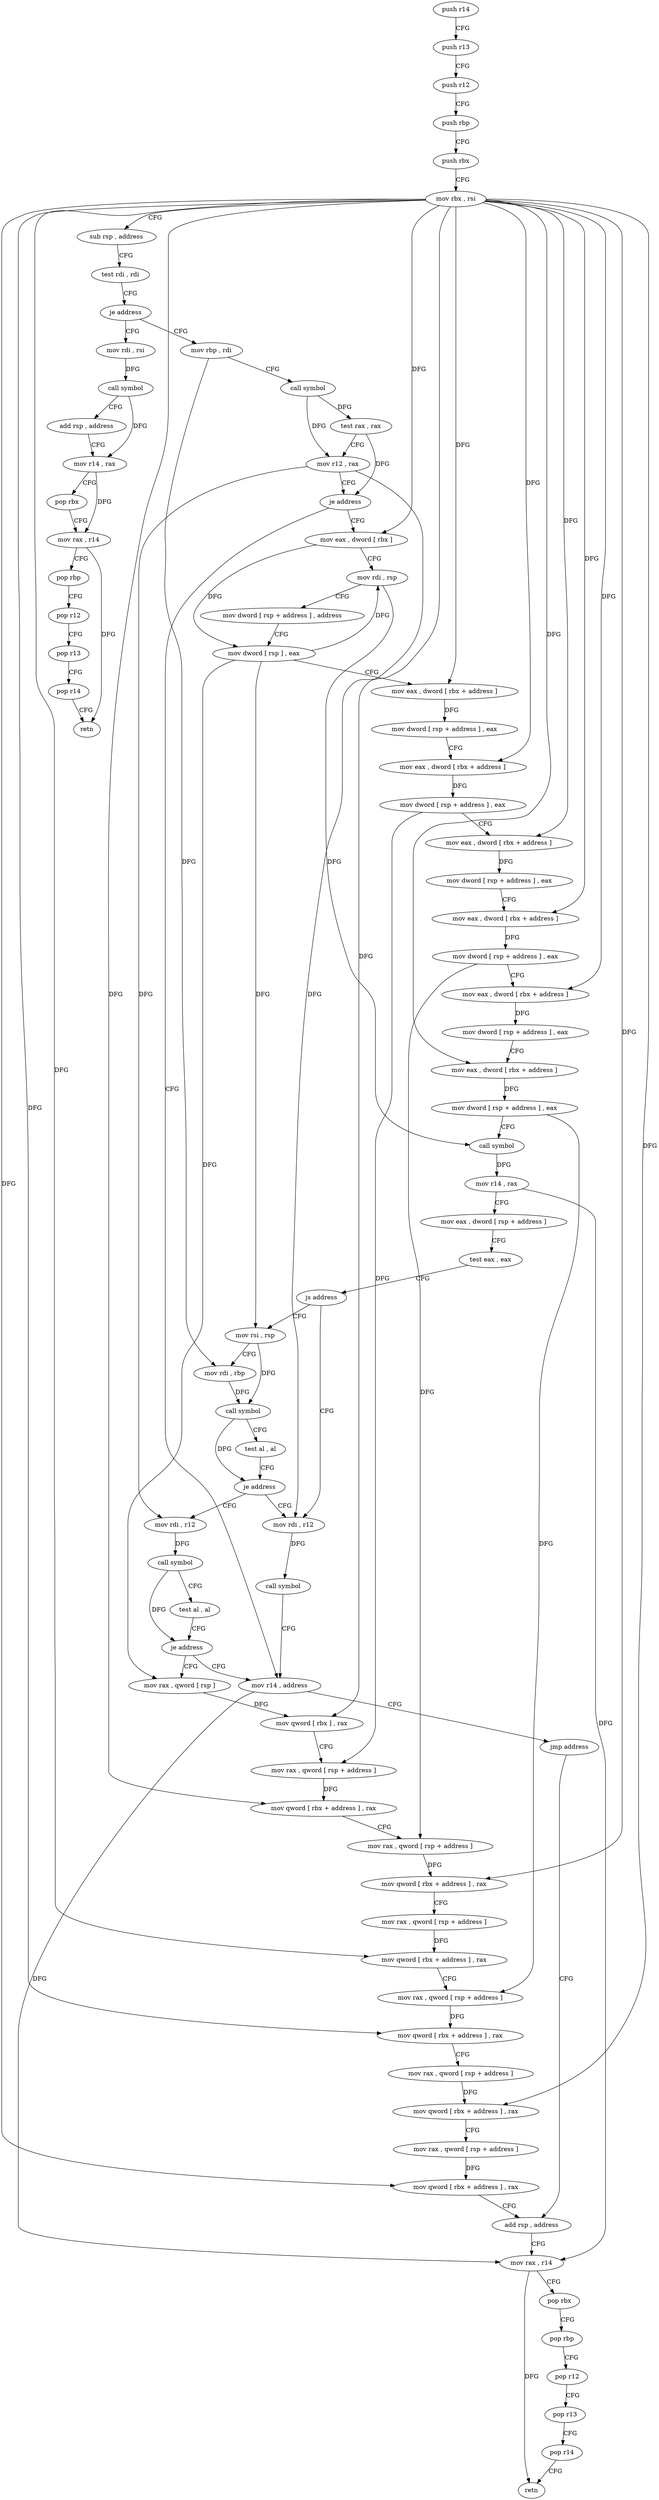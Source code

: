 digraph "func" {
"279872" [label = "push r14" ]
"279874" [label = "push r13" ]
"279876" [label = "push r12" ]
"279878" [label = "push rbp" ]
"279879" [label = "push rbx" ]
"279880" [label = "mov rbx , rsi" ]
"279883" [label = "sub rsp , address" ]
"279887" [label = "test rdi , rdi" ]
"279890" [label = "je address" ]
"280120" [label = "mov rdi , rsi" ]
"279896" [label = "mov rbp , rdi" ]
"280123" [label = "call symbol" ]
"280128" [label = "add rsp , address" ]
"280132" [label = "mov r14 , rax" ]
"280135" [label = "pop rbx" ]
"280136" [label = "mov rax , r14" ]
"280139" [label = "pop rbp" ]
"280140" [label = "pop r12" ]
"280142" [label = "pop r13" ]
"280144" [label = "pop r14" ]
"280146" [label = "retn" ]
"279899" [label = "call symbol" ]
"279904" [label = "test rax , rax" ]
"279907" [label = "mov r12 , rax" ]
"279910" [label = "je address" ]
"280104" [label = "mov r14 , address" ]
"279916" [label = "mov eax , dword [ rbx ]" ]
"280111" [label = "jmp address" ]
"280078" [label = "add rsp , address" ]
"279918" [label = "mov rdi , rsp" ]
"279921" [label = "mov dword [ rsp + address ] , address" ]
"279929" [label = "mov dword [ rsp ] , eax" ]
"279932" [label = "mov eax , dword [ rbx + address ]" ]
"279935" [label = "mov dword [ rsp + address ] , eax" ]
"279939" [label = "mov eax , dword [ rbx + address ]" ]
"279942" [label = "mov dword [ rsp + address ] , eax" ]
"279946" [label = "mov eax , dword [ rbx + address ]" ]
"279949" [label = "mov dword [ rsp + address ] , eax" ]
"279953" [label = "mov eax , dword [ rbx + address ]" ]
"279956" [label = "mov dword [ rsp + address ] , eax" ]
"279960" [label = "mov eax , dword [ rbx + address ]" ]
"279963" [label = "mov dword [ rsp + address ] , eax" ]
"279967" [label = "mov eax , dword [ rbx + address ]" ]
"279970" [label = "mov dword [ rsp + address ] , eax" ]
"279974" [label = "call symbol" ]
"279979" [label = "mov r14 , rax" ]
"279982" [label = "mov eax , dword [ rsp + address ]" ]
"279986" [label = "test eax , eax" ]
"279988" [label = "js address" ]
"280096" [label = "mov rdi , r12" ]
"279990" [label = "mov rsi , rsp" ]
"280082" [label = "mov rax , r14" ]
"280085" [label = "pop rbx" ]
"280086" [label = "pop rbp" ]
"280087" [label = "pop r12" ]
"280089" [label = "pop r13" ]
"280091" [label = "pop r14" ]
"280093" [label = "retn" ]
"280099" [label = "call symbol" ]
"279993" [label = "mov rdi , rbp" ]
"279996" [label = "call symbol" ]
"280001" [label = "test al , al" ]
"280003" [label = "je address" ]
"280005" [label = "mov rdi , r12" ]
"280008" [label = "call symbol" ]
"280013" [label = "test al , al" ]
"280015" [label = "je address" ]
"280017" [label = "mov rax , qword [ rsp ]" ]
"280021" [label = "mov qword [ rbx ] , rax" ]
"280024" [label = "mov rax , qword [ rsp + address ]" ]
"280029" [label = "mov qword [ rbx + address ] , rax" ]
"280033" [label = "mov rax , qword [ rsp + address ]" ]
"280038" [label = "mov qword [ rbx + address ] , rax" ]
"280042" [label = "mov rax , qword [ rsp + address ]" ]
"280047" [label = "mov qword [ rbx + address ] , rax" ]
"280051" [label = "mov rax , qword [ rsp + address ]" ]
"280056" [label = "mov qword [ rbx + address ] , rax" ]
"280060" [label = "mov rax , qword [ rsp + address ]" ]
"280065" [label = "mov qword [ rbx + address ] , rax" ]
"280069" [label = "mov rax , qword [ rsp + address ]" ]
"280074" [label = "mov qword [ rbx + address ] , rax" ]
"279872" -> "279874" [ label = "CFG" ]
"279874" -> "279876" [ label = "CFG" ]
"279876" -> "279878" [ label = "CFG" ]
"279878" -> "279879" [ label = "CFG" ]
"279879" -> "279880" [ label = "CFG" ]
"279880" -> "279883" [ label = "CFG" ]
"279880" -> "279916" [ label = "DFG" ]
"279880" -> "279932" [ label = "DFG" ]
"279880" -> "279939" [ label = "DFG" ]
"279880" -> "279946" [ label = "DFG" ]
"279880" -> "279953" [ label = "DFG" ]
"279880" -> "279960" [ label = "DFG" ]
"279880" -> "279967" [ label = "DFG" ]
"279880" -> "280021" [ label = "DFG" ]
"279880" -> "280029" [ label = "DFG" ]
"279880" -> "280038" [ label = "DFG" ]
"279880" -> "280047" [ label = "DFG" ]
"279880" -> "280056" [ label = "DFG" ]
"279880" -> "280065" [ label = "DFG" ]
"279880" -> "280074" [ label = "DFG" ]
"279883" -> "279887" [ label = "CFG" ]
"279887" -> "279890" [ label = "CFG" ]
"279890" -> "280120" [ label = "CFG" ]
"279890" -> "279896" [ label = "CFG" ]
"280120" -> "280123" [ label = "DFG" ]
"279896" -> "279899" [ label = "CFG" ]
"279896" -> "279993" [ label = "DFG" ]
"280123" -> "280128" [ label = "CFG" ]
"280123" -> "280132" [ label = "DFG" ]
"280128" -> "280132" [ label = "CFG" ]
"280132" -> "280135" [ label = "CFG" ]
"280132" -> "280136" [ label = "DFG" ]
"280135" -> "280136" [ label = "CFG" ]
"280136" -> "280139" [ label = "CFG" ]
"280136" -> "280146" [ label = "DFG" ]
"280139" -> "280140" [ label = "CFG" ]
"280140" -> "280142" [ label = "CFG" ]
"280142" -> "280144" [ label = "CFG" ]
"280144" -> "280146" [ label = "CFG" ]
"279899" -> "279904" [ label = "DFG" ]
"279899" -> "279907" [ label = "DFG" ]
"279904" -> "279907" [ label = "CFG" ]
"279904" -> "279910" [ label = "DFG" ]
"279907" -> "279910" [ label = "CFG" ]
"279907" -> "280096" [ label = "DFG" ]
"279907" -> "280005" [ label = "DFG" ]
"279910" -> "280104" [ label = "CFG" ]
"279910" -> "279916" [ label = "CFG" ]
"280104" -> "280111" [ label = "CFG" ]
"280104" -> "280082" [ label = "DFG" ]
"279916" -> "279918" [ label = "CFG" ]
"279916" -> "279929" [ label = "DFG" ]
"280111" -> "280078" [ label = "CFG" ]
"280078" -> "280082" [ label = "CFG" ]
"279918" -> "279921" [ label = "CFG" ]
"279918" -> "279974" [ label = "DFG" ]
"279921" -> "279929" [ label = "CFG" ]
"279929" -> "279932" [ label = "CFG" ]
"279929" -> "279918" [ label = "DFG" ]
"279929" -> "280017" [ label = "DFG" ]
"279929" -> "279990" [ label = "DFG" ]
"279932" -> "279935" [ label = "DFG" ]
"279935" -> "279939" [ label = "CFG" ]
"279939" -> "279942" [ label = "DFG" ]
"279942" -> "279946" [ label = "CFG" ]
"279942" -> "280024" [ label = "DFG" ]
"279946" -> "279949" [ label = "DFG" ]
"279949" -> "279953" [ label = "CFG" ]
"279953" -> "279956" [ label = "DFG" ]
"279956" -> "279960" [ label = "CFG" ]
"279956" -> "280033" [ label = "DFG" ]
"279960" -> "279963" [ label = "DFG" ]
"279963" -> "279967" [ label = "CFG" ]
"279967" -> "279970" [ label = "DFG" ]
"279970" -> "279974" [ label = "CFG" ]
"279970" -> "280051" [ label = "DFG" ]
"279974" -> "279979" [ label = "DFG" ]
"279979" -> "279982" [ label = "CFG" ]
"279979" -> "280082" [ label = "DFG" ]
"279982" -> "279986" [ label = "CFG" ]
"279986" -> "279988" [ label = "CFG" ]
"279988" -> "280096" [ label = "CFG" ]
"279988" -> "279990" [ label = "CFG" ]
"280096" -> "280099" [ label = "DFG" ]
"279990" -> "279993" [ label = "CFG" ]
"279990" -> "279996" [ label = "DFG" ]
"280082" -> "280085" [ label = "CFG" ]
"280082" -> "280093" [ label = "DFG" ]
"280085" -> "280086" [ label = "CFG" ]
"280086" -> "280087" [ label = "CFG" ]
"280087" -> "280089" [ label = "CFG" ]
"280089" -> "280091" [ label = "CFG" ]
"280091" -> "280093" [ label = "CFG" ]
"280099" -> "280104" [ label = "CFG" ]
"279993" -> "279996" [ label = "DFG" ]
"279996" -> "280001" [ label = "CFG" ]
"279996" -> "280003" [ label = "DFG" ]
"280001" -> "280003" [ label = "CFG" ]
"280003" -> "280096" [ label = "CFG" ]
"280003" -> "280005" [ label = "CFG" ]
"280005" -> "280008" [ label = "DFG" ]
"280008" -> "280013" [ label = "CFG" ]
"280008" -> "280015" [ label = "DFG" ]
"280013" -> "280015" [ label = "CFG" ]
"280015" -> "280104" [ label = "CFG" ]
"280015" -> "280017" [ label = "CFG" ]
"280017" -> "280021" [ label = "DFG" ]
"280021" -> "280024" [ label = "CFG" ]
"280024" -> "280029" [ label = "DFG" ]
"280029" -> "280033" [ label = "CFG" ]
"280033" -> "280038" [ label = "DFG" ]
"280038" -> "280042" [ label = "CFG" ]
"280042" -> "280047" [ label = "DFG" ]
"280047" -> "280051" [ label = "CFG" ]
"280051" -> "280056" [ label = "DFG" ]
"280056" -> "280060" [ label = "CFG" ]
"280060" -> "280065" [ label = "DFG" ]
"280065" -> "280069" [ label = "CFG" ]
"280069" -> "280074" [ label = "DFG" ]
"280074" -> "280078" [ label = "CFG" ]
}
